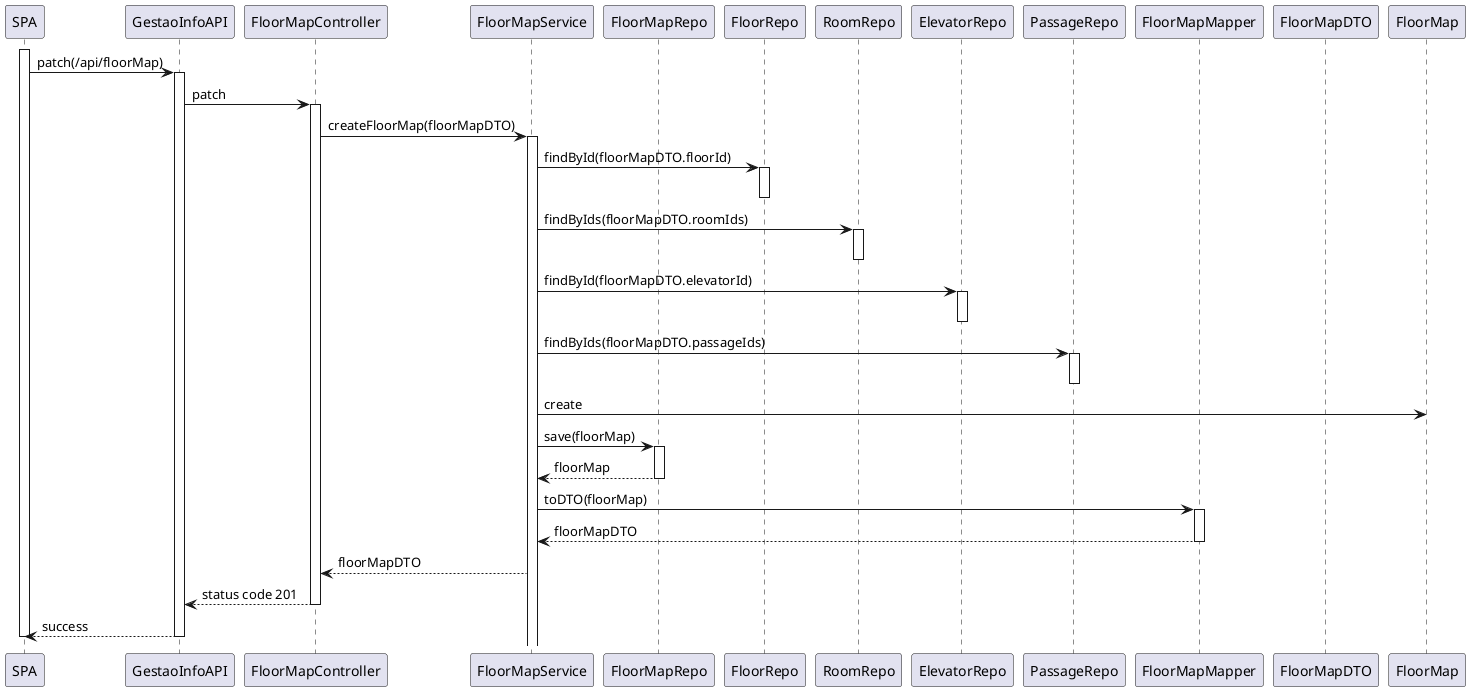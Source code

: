 @startuml
participant SPA
participant "GestaoInfoAPI" as API
participant "FloorMapController" as Ctrl
participant "FloorMapService" as Srv
participant "FloorMapRepo" as Repo
participant "FloorRepo" as RepoF
participant "RoomRepo" as RepoR
participant "ElevatorRepo" as RepoE
participant "PassageRepo" as RepoP
participant "FloorMapMapper" as Map
participant "FloorMapDTO" as DTO
participant "FloorMap" as Domain

activate SPA
SPA -> API: patch(/api/floorMap)
activate API

API -> Ctrl: patch
activate Ctrl

Ctrl -> Srv: createFloorMap(floorMapDTO)
activate Srv

Srv -> RepoF: findById(floorMapDTO.floorId)
activate RepoF
deactivate RepoF

Srv -> RepoR: findByIds(floorMapDTO.roomIds)
activate RepoR
deactivate RepoR

Srv -> RepoE: findById(floorMapDTO.elevatorId)
activate RepoE
deactivate RepoE

Srv -> RepoP: findByIds(floorMapDTO.passageIds)
activate RepoP
deactivate RepoP

Srv -> Domain: create

Srv -> Repo: save(floorMap)
activate Repo
Repo --> Srv: floorMap
deactivate Repo

Srv -> Map: toDTO(floorMap)
activate Map
Map --> Srv: floorMapDTO
deactivate Map

Srv --> Ctrl: floorMapDTO

Ctrl --> API: status code 201
deactivate Ctrl

API --> SPA: success
deactivate API
deactivate SPA
@enduml